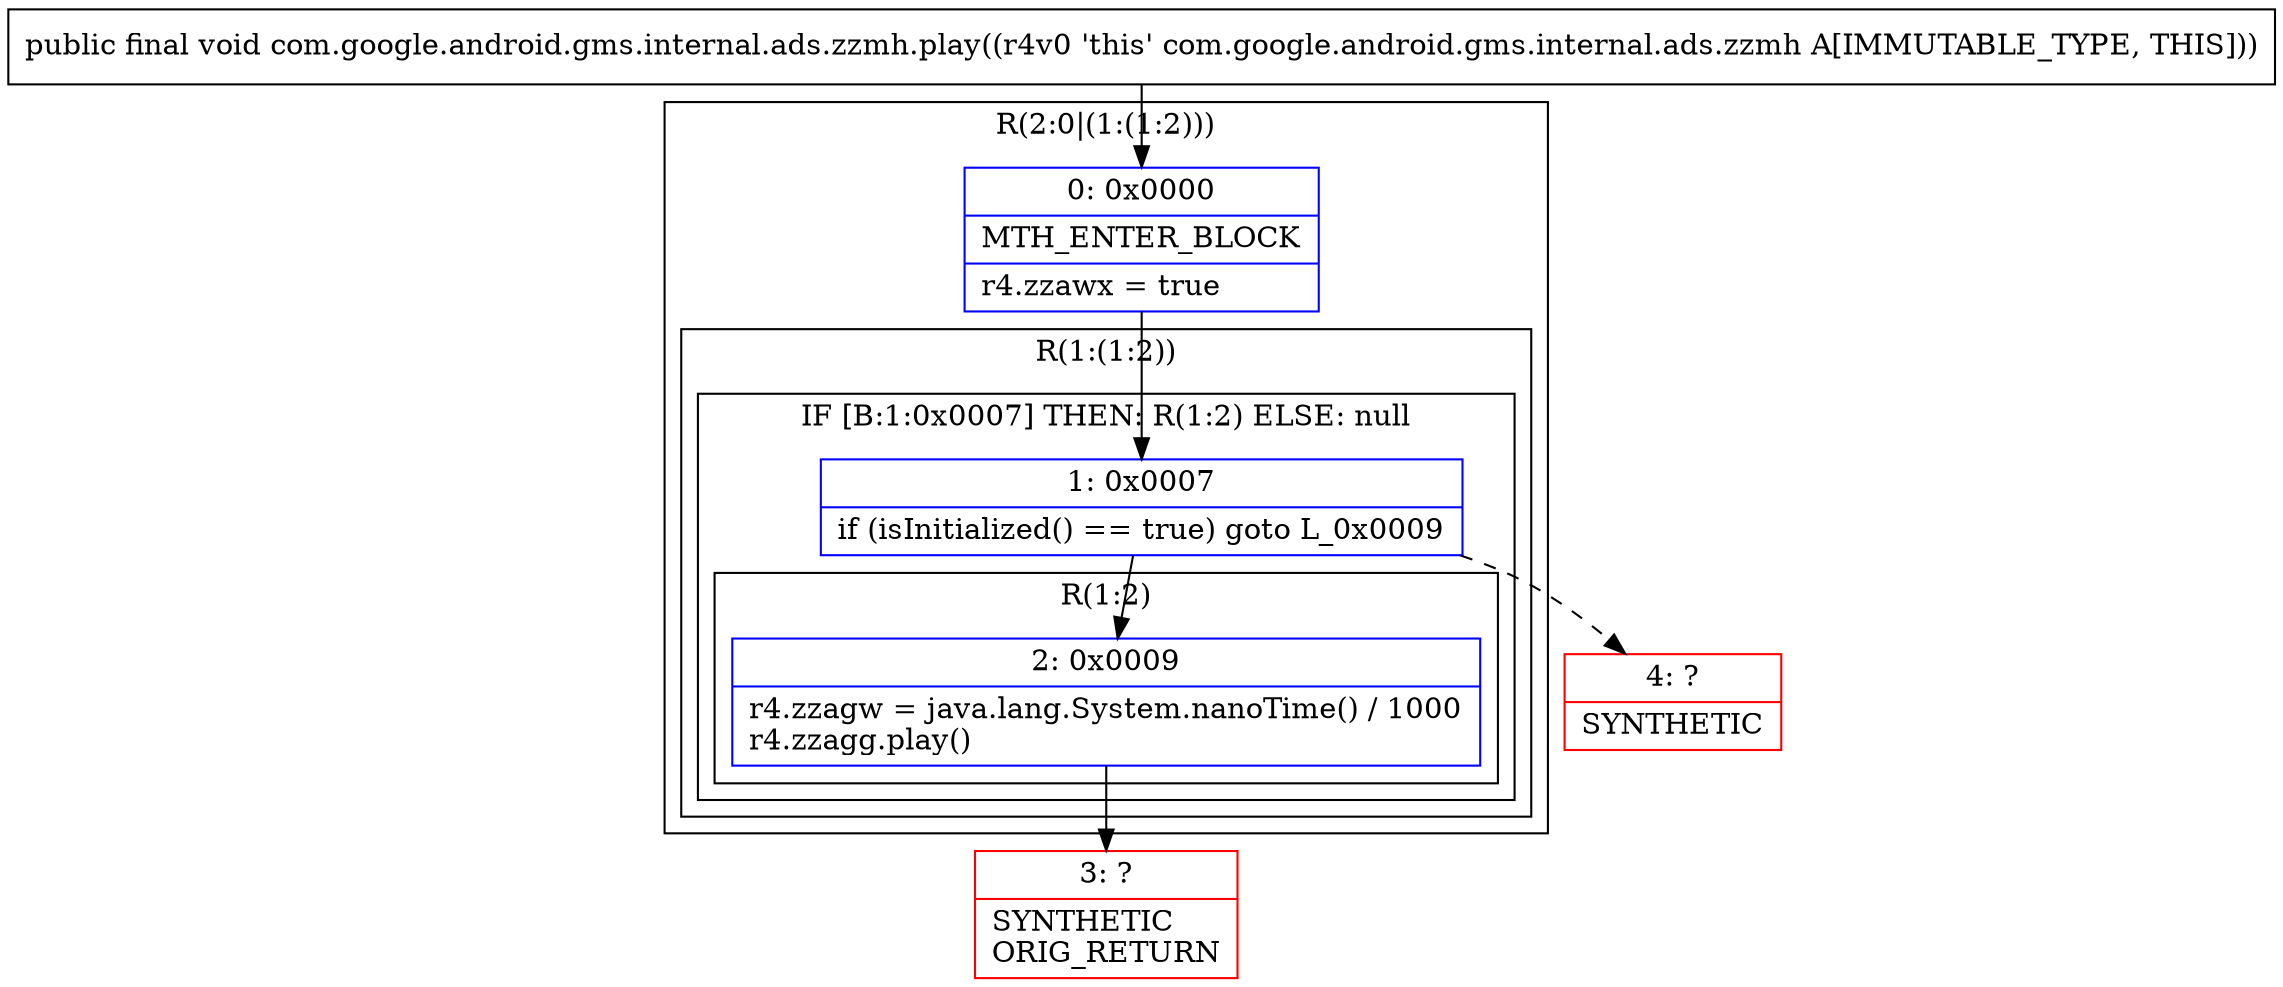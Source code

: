 digraph "CFG forcom.google.android.gms.internal.ads.zzmh.play()V" {
subgraph cluster_Region_870806181 {
label = "R(2:0|(1:(1:2)))";
node [shape=record,color=blue];
Node_0 [shape=record,label="{0\:\ 0x0000|MTH_ENTER_BLOCK\l|r4.zzawx = true\l}"];
subgraph cluster_Region_2017284942 {
label = "R(1:(1:2))";
node [shape=record,color=blue];
subgraph cluster_IfRegion_991752553 {
label = "IF [B:1:0x0007] THEN: R(1:2) ELSE: null";
node [shape=record,color=blue];
Node_1 [shape=record,label="{1\:\ 0x0007|if (isInitialized() == true) goto L_0x0009\l}"];
subgraph cluster_Region_2108622875 {
label = "R(1:2)";
node [shape=record,color=blue];
Node_2 [shape=record,label="{2\:\ 0x0009|r4.zzagw = java.lang.System.nanoTime() \/ 1000\lr4.zzagg.play()\l}"];
}
}
}
}
Node_3 [shape=record,color=red,label="{3\:\ ?|SYNTHETIC\lORIG_RETURN\l}"];
Node_4 [shape=record,color=red,label="{4\:\ ?|SYNTHETIC\l}"];
MethodNode[shape=record,label="{public final void com.google.android.gms.internal.ads.zzmh.play((r4v0 'this' com.google.android.gms.internal.ads.zzmh A[IMMUTABLE_TYPE, THIS])) }"];
MethodNode -> Node_0;
Node_0 -> Node_1;
Node_1 -> Node_2;
Node_1 -> Node_4[style=dashed];
Node_2 -> Node_3;
}

